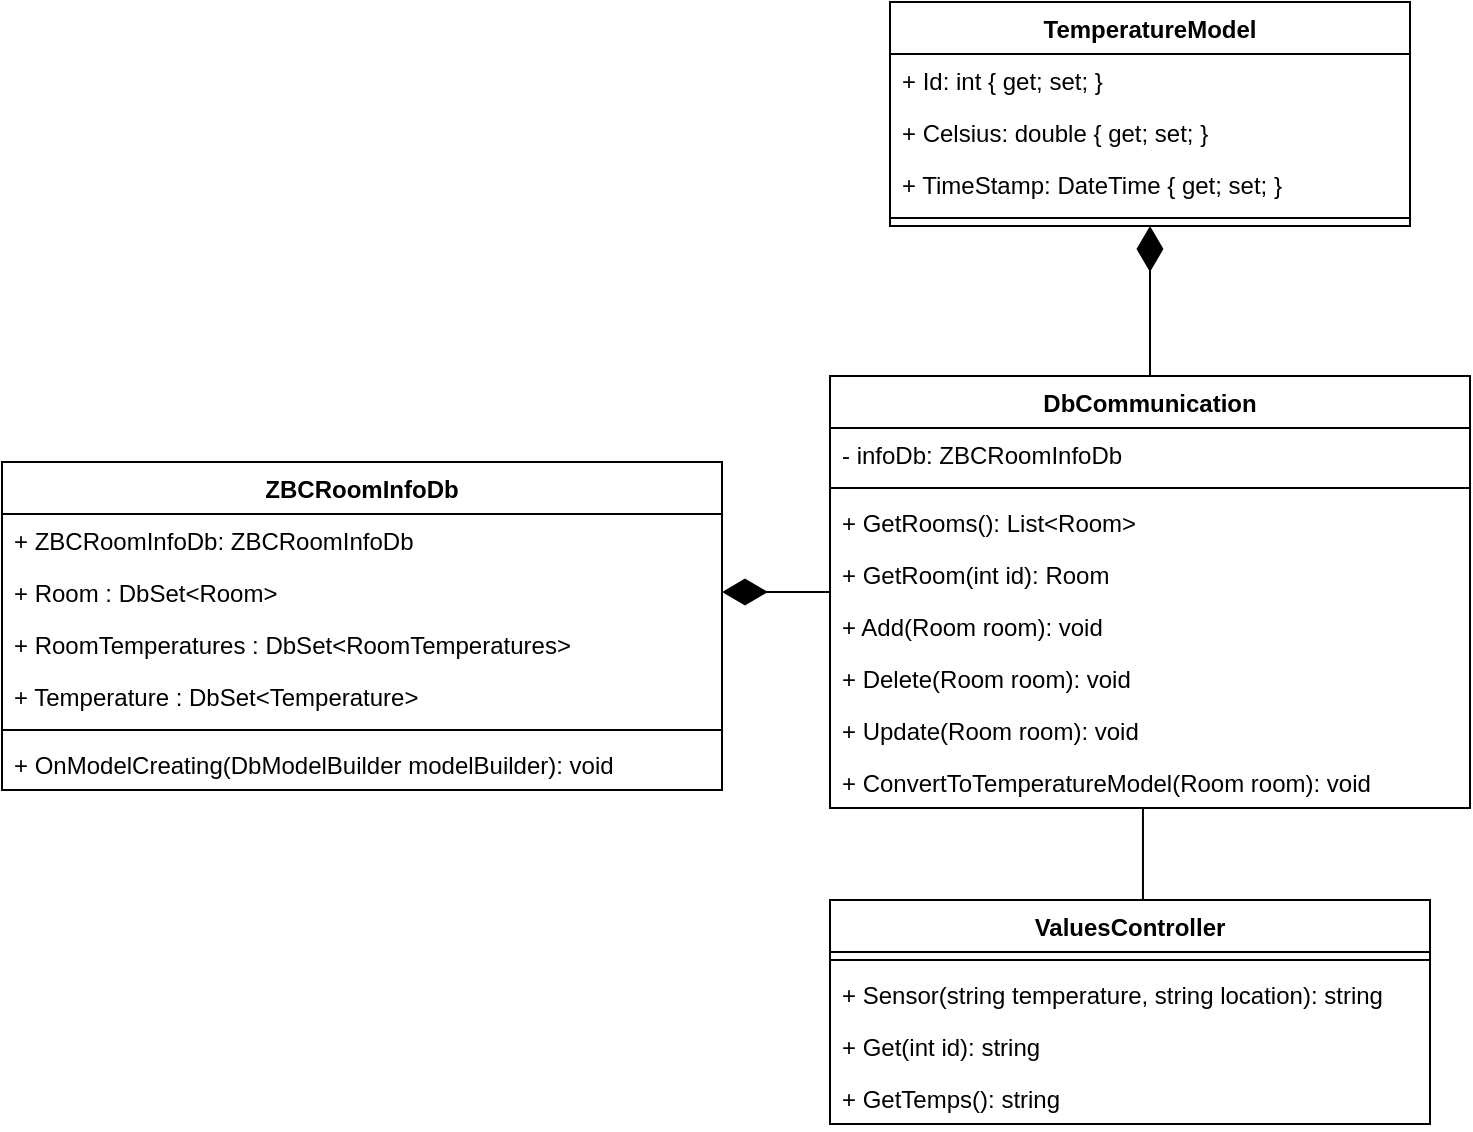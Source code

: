 <mxfile version="14.9.6" type="device"><diagram id="CDm5nGEUgBhKiWfHTegj" name="Side-1"><mxGraphModel dx="2048" dy="761" grid="1" gridSize="10" guides="1" tooltips="1" connect="1" arrows="1" fold="1" page="1" pageScale="1" pageWidth="827" pageHeight="1169" math="0" shadow="0"><root><mxCell id="0"/><mxCell id="1" parent="0"/><mxCell id="e_IxOtwfNwxc5nGuxCbu-27" style="edgeStyle=orthogonalEdgeStyle;rounded=0;orthogonalLoop=1;jettySize=auto;html=1;entryX=0.489;entryY=1.013;entryDx=0;entryDy=0;entryPerimeter=0;endArrow=none;endFill=0;startSize=9;endSize=20;" edge="1" parent="1" source="e_IxOtwfNwxc5nGuxCbu-1" target="e_IxOtwfNwxc5nGuxCbu-13"><mxGeometry relative="1" as="geometry"><Array as="points"><mxPoint x="156" y="590"/><mxPoint x="156" y="590"/></Array></mxGeometry></mxCell><mxCell id="e_IxOtwfNwxc5nGuxCbu-1" value="ValuesController" style="swimlane;fontStyle=1;align=center;verticalAlign=top;childLayout=stackLayout;horizontal=1;startSize=26;horizontalStack=0;resizeParent=1;resizeParentMax=0;resizeLast=0;collapsible=1;marginBottom=0;" vertex="1" parent="1"><mxGeometry y="529" width="300" height="112" as="geometry"/></mxCell><mxCell id="e_IxOtwfNwxc5nGuxCbu-3" value="" style="line;strokeWidth=1;fillColor=none;align=left;verticalAlign=middle;spacingTop=-1;spacingLeft=3;spacingRight=3;rotatable=0;labelPosition=right;points=[];portConstraint=eastwest;" vertex="1" parent="e_IxOtwfNwxc5nGuxCbu-1"><mxGeometry y="26" width="300" height="8" as="geometry"/></mxCell><mxCell id="e_IxOtwfNwxc5nGuxCbu-4" value="+ Sensor(string temperature, string location): string" style="text;strokeColor=none;fillColor=none;align=left;verticalAlign=top;spacingLeft=4;spacingRight=4;overflow=hidden;rotatable=0;points=[[0,0.5],[1,0.5]];portConstraint=eastwest;" vertex="1" parent="e_IxOtwfNwxc5nGuxCbu-1"><mxGeometry y="34" width="300" height="26" as="geometry"/></mxCell><mxCell id="e_IxOtwfNwxc5nGuxCbu-5" value="+ Get(int id): string" style="text;strokeColor=none;fillColor=none;align=left;verticalAlign=top;spacingLeft=4;spacingRight=4;overflow=hidden;rotatable=0;points=[[0,0.5],[1,0.5]];portConstraint=eastwest;" vertex="1" parent="e_IxOtwfNwxc5nGuxCbu-1"><mxGeometry y="60" width="300" height="26" as="geometry"/></mxCell><mxCell id="e_IxOtwfNwxc5nGuxCbu-7" value="+ GetTemps(): string" style="text;strokeColor=none;fillColor=none;align=left;verticalAlign=top;spacingLeft=4;spacingRight=4;overflow=hidden;rotatable=0;points=[[0,0.5],[1,0.5]];portConstraint=eastwest;" vertex="1" parent="e_IxOtwfNwxc5nGuxCbu-1"><mxGeometry y="86" width="300" height="26" as="geometry"/></mxCell><mxCell id="e_IxOtwfNwxc5nGuxCbu-26" style="edgeStyle=orthogonalEdgeStyle;rounded=0;orthogonalLoop=1;jettySize=auto;html=1;entryX=1;entryY=0.5;entryDx=0;entryDy=0;endArrow=diamondThin;endFill=1;startSize=9;endSize=20;" edge="1" parent="1" source="e_IxOtwfNwxc5nGuxCbu-9" target="e_IxOtwfNwxc5nGuxCbu-23"><mxGeometry relative="1" as="geometry"/></mxCell><mxCell id="e_IxOtwfNwxc5nGuxCbu-34" style="edgeStyle=orthogonalEdgeStyle;rounded=0;orthogonalLoop=1;jettySize=auto;html=1;entryX=0.5;entryY=1;entryDx=0;entryDy=0;endArrow=diamondThin;endFill=1;startSize=9;endSize=20;" edge="1" parent="1" source="e_IxOtwfNwxc5nGuxCbu-9" target="e_IxOtwfNwxc5nGuxCbu-28"><mxGeometry relative="1" as="geometry"/></mxCell><mxCell id="e_IxOtwfNwxc5nGuxCbu-9" value="DbCommunication" style="swimlane;fontStyle=1;align=center;verticalAlign=top;childLayout=stackLayout;horizontal=1;startSize=26;horizontalStack=0;resizeParent=1;resizeParentMax=0;resizeLast=0;collapsible=1;marginBottom=0;" vertex="1" parent="1"><mxGeometry y="267" width="320" height="216" as="geometry"/></mxCell><mxCell id="e_IxOtwfNwxc5nGuxCbu-10" value="- infoDb: ZBCRoomInfoDb" style="text;strokeColor=none;fillColor=none;align=left;verticalAlign=top;spacingLeft=4;spacingRight=4;overflow=hidden;rotatable=0;points=[[0,0.5],[1,0.5]];portConstraint=eastwest;" vertex="1" parent="e_IxOtwfNwxc5nGuxCbu-9"><mxGeometry y="26" width="320" height="26" as="geometry"/></mxCell><mxCell id="e_IxOtwfNwxc5nGuxCbu-11" value="" style="line;strokeWidth=1;fillColor=none;align=left;verticalAlign=middle;spacingTop=-1;spacingLeft=3;spacingRight=3;rotatable=0;labelPosition=right;points=[];portConstraint=eastwest;" vertex="1" parent="e_IxOtwfNwxc5nGuxCbu-9"><mxGeometry y="52" width="320" height="8" as="geometry"/></mxCell><mxCell id="e_IxOtwfNwxc5nGuxCbu-12" value="+ GetRooms(): List&lt;Room&gt;" style="text;strokeColor=none;fillColor=none;align=left;verticalAlign=top;spacingLeft=4;spacingRight=4;overflow=hidden;rotatable=0;points=[[0,0.5],[1,0.5]];portConstraint=eastwest;" vertex="1" parent="e_IxOtwfNwxc5nGuxCbu-9"><mxGeometry y="60" width="320" height="26" as="geometry"/></mxCell><mxCell id="e_IxOtwfNwxc5nGuxCbu-14" value="+ GetRoom(int id): Room" style="text;strokeColor=none;fillColor=none;align=left;verticalAlign=top;spacingLeft=4;spacingRight=4;overflow=hidden;rotatable=0;points=[[0,0.5],[1,0.5]];portConstraint=eastwest;" vertex="1" parent="e_IxOtwfNwxc5nGuxCbu-9"><mxGeometry y="86" width="320" height="26" as="geometry"/></mxCell><mxCell id="e_IxOtwfNwxc5nGuxCbu-15" value="+ Add(Room room): void" style="text;strokeColor=none;fillColor=none;align=left;verticalAlign=top;spacingLeft=4;spacingRight=4;overflow=hidden;rotatable=0;points=[[0,0.5],[1,0.5]];portConstraint=eastwest;" vertex="1" parent="e_IxOtwfNwxc5nGuxCbu-9"><mxGeometry y="112" width="320" height="26" as="geometry"/></mxCell><mxCell id="e_IxOtwfNwxc5nGuxCbu-16" value="+ Delete(Room room): void" style="text;strokeColor=none;fillColor=none;align=left;verticalAlign=top;spacingLeft=4;spacingRight=4;overflow=hidden;rotatable=0;points=[[0,0.5],[1,0.5]];portConstraint=eastwest;" vertex="1" parent="e_IxOtwfNwxc5nGuxCbu-9"><mxGeometry y="138" width="320" height="26" as="geometry"/></mxCell><mxCell id="e_IxOtwfNwxc5nGuxCbu-17" value="+ Update(Room room): void" style="text;strokeColor=none;fillColor=none;align=left;verticalAlign=top;spacingLeft=4;spacingRight=4;overflow=hidden;rotatable=0;points=[[0,0.5],[1,0.5]];portConstraint=eastwest;" vertex="1" parent="e_IxOtwfNwxc5nGuxCbu-9"><mxGeometry y="164" width="320" height="26" as="geometry"/></mxCell><mxCell id="e_IxOtwfNwxc5nGuxCbu-13" value="+ ConvertToTemperatureModel(Room room): void" style="text;strokeColor=none;fillColor=none;align=left;verticalAlign=top;spacingLeft=4;spacingRight=4;overflow=hidden;rotatable=0;points=[[0,0.5],[1,0.5]];portConstraint=eastwest;" vertex="1" parent="e_IxOtwfNwxc5nGuxCbu-9"><mxGeometry y="190" width="320" height="26" as="geometry"/></mxCell><mxCell id="e_IxOtwfNwxc5nGuxCbu-18" value="ZBCRoomInfoDb" style="swimlane;fontStyle=1;align=center;verticalAlign=top;childLayout=stackLayout;horizontal=1;startSize=26;horizontalStack=0;resizeParent=1;resizeParentMax=0;resizeLast=0;collapsible=1;marginBottom=0;" vertex="1" parent="1"><mxGeometry x="-414" y="310" width="360" height="164" as="geometry"/></mxCell><mxCell id="e_IxOtwfNwxc5nGuxCbu-19" value="+ ZBCRoomInfoDb: ZBCRoomInfoDb" style="text;strokeColor=none;fillColor=none;align=left;verticalAlign=top;spacingLeft=4;spacingRight=4;overflow=hidden;rotatable=0;points=[[0,0.5],[1,0.5]];portConstraint=eastwest;" vertex="1" parent="e_IxOtwfNwxc5nGuxCbu-18"><mxGeometry y="26" width="360" height="26" as="geometry"/></mxCell><mxCell id="e_IxOtwfNwxc5nGuxCbu-23" value="+ Room : DbSet&lt;Room&gt;" style="text;strokeColor=none;fillColor=none;align=left;verticalAlign=top;spacingLeft=4;spacingRight=4;overflow=hidden;rotatable=0;points=[[0,0.5],[1,0.5]];portConstraint=eastwest;" vertex="1" parent="e_IxOtwfNwxc5nGuxCbu-18"><mxGeometry y="52" width="360" height="26" as="geometry"/></mxCell><mxCell id="e_IxOtwfNwxc5nGuxCbu-22" value="+ RoomTemperatures : DbSet&lt;RoomTemperatures&gt;" style="text;strokeColor=none;fillColor=none;align=left;verticalAlign=top;spacingLeft=4;spacingRight=4;overflow=hidden;rotatable=0;points=[[0,0.5],[1,0.5]];portConstraint=eastwest;" vertex="1" parent="e_IxOtwfNwxc5nGuxCbu-18"><mxGeometry y="78" width="360" height="26" as="geometry"/></mxCell><mxCell id="e_IxOtwfNwxc5nGuxCbu-25" value="+ Temperature : DbSet&lt;Temperature&gt;" style="text;strokeColor=none;fillColor=none;align=left;verticalAlign=top;spacingLeft=4;spacingRight=4;overflow=hidden;rotatable=0;points=[[0,0.5],[1,0.5]];portConstraint=eastwest;" vertex="1" parent="e_IxOtwfNwxc5nGuxCbu-18"><mxGeometry y="104" width="360" height="26" as="geometry"/></mxCell><mxCell id="e_IxOtwfNwxc5nGuxCbu-20" value="" style="line;strokeWidth=1;fillColor=none;align=left;verticalAlign=middle;spacingTop=-1;spacingLeft=3;spacingRight=3;rotatable=0;labelPosition=right;points=[];portConstraint=eastwest;" vertex="1" parent="e_IxOtwfNwxc5nGuxCbu-18"><mxGeometry y="130" width="360" height="8" as="geometry"/></mxCell><mxCell id="e_IxOtwfNwxc5nGuxCbu-21" value="+ OnModelCreating(DbModelBuilder modelBuilder): void" style="text;strokeColor=none;fillColor=none;align=left;verticalAlign=top;spacingLeft=4;spacingRight=4;overflow=hidden;rotatable=0;points=[[0,0.5],[1,0.5]];portConstraint=eastwest;" vertex="1" parent="e_IxOtwfNwxc5nGuxCbu-18"><mxGeometry y="138" width="360" height="26" as="geometry"/></mxCell><mxCell id="e_IxOtwfNwxc5nGuxCbu-28" value="TemperatureModel" style="swimlane;fontStyle=1;align=center;verticalAlign=top;childLayout=stackLayout;horizontal=1;startSize=26;horizontalStack=0;resizeParent=1;resizeParentMax=0;resizeLast=0;collapsible=1;marginBottom=0;" vertex="1" parent="1"><mxGeometry x="30" y="80" width="260" height="112" as="geometry"/></mxCell><mxCell id="e_IxOtwfNwxc5nGuxCbu-29" value="+ Id: int { get; set; }" style="text;strokeColor=none;fillColor=none;align=left;verticalAlign=top;spacingLeft=4;spacingRight=4;overflow=hidden;rotatable=0;points=[[0,0.5],[1,0.5]];portConstraint=eastwest;" vertex="1" parent="e_IxOtwfNwxc5nGuxCbu-28"><mxGeometry y="26" width="260" height="26" as="geometry"/></mxCell><mxCell id="e_IxOtwfNwxc5nGuxCbu-32" value="+ Celsius: double { get; set; }" style="text;strokeColor=none;fillColor=none;align=left;verticalAlign=top;spacingLeft=4;spacingRight=4;overflow=hidden;rotatable=0;points=[[0,0.5],[1,0.5]];portConstraint=eastwest;" vertex="1" parent="e_IxOtwfNwxc5nGuxCbu-28"><mxGeometry y="52" width="260" height="26" as="geometry"/></mxCell><mxCell id="e_IxOtwfNwxc5nGuxCbu-33" value="+ TimeStamp: DateTime { get; set; }" style="text;strokeColor=none;fillColor=none;align=left;verticalAlign=top;spacingLeft=4;spacingRight=4;overflow=hidden;rotatable=0;points=[[0,0.5],[1,0.5]];portConstraint=eastwest;" vertex="1" parent="e_IxOtwfNwxc5nGuxCbu-28"><mxGeometry y="78" width="260" height="26" as="geometry"/></mxCell><mxCell id="e_IxOtwfNwxc5nGuxCbu-30" value="" style="line;strokeWidth=1;fillColor=none;align=left;verticalAlign=middle;spacingTop=-1;spacingLeft=3;spacingRight=3;rotatable=0;labelPosition=right;points=[];portConstraint=eastwest;" vertex="1" parent="e_IxOtwfNwxc5nGuxCbu-28"><mxGeometry y="104" width="260" height="8" as="geometry"/></mxCell></root></mxGraphModel></diagram></mxfile>